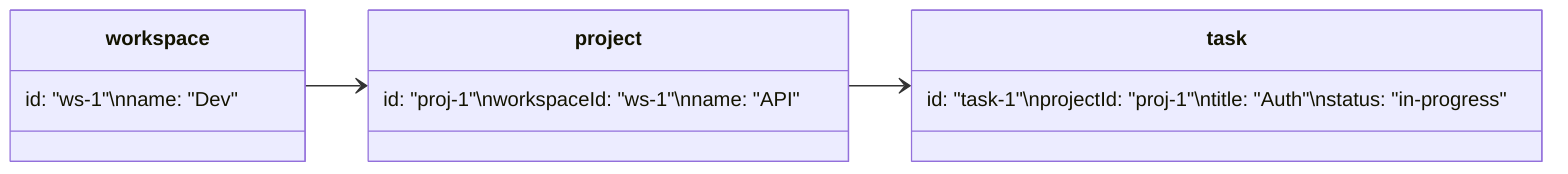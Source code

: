 classDiagram
  direction LR
  class workspace {id: "ws-1"\nname: "Dev"}
  class project {id: "proj-1"\nworkspaceId: "ws-1"\nname: "API"}
  class task {id: "task-1"\nprojectId: "proj-1"\ntitle: "Auth"\nstatus: "in-progress"}

  workspace --> project
  project --> task